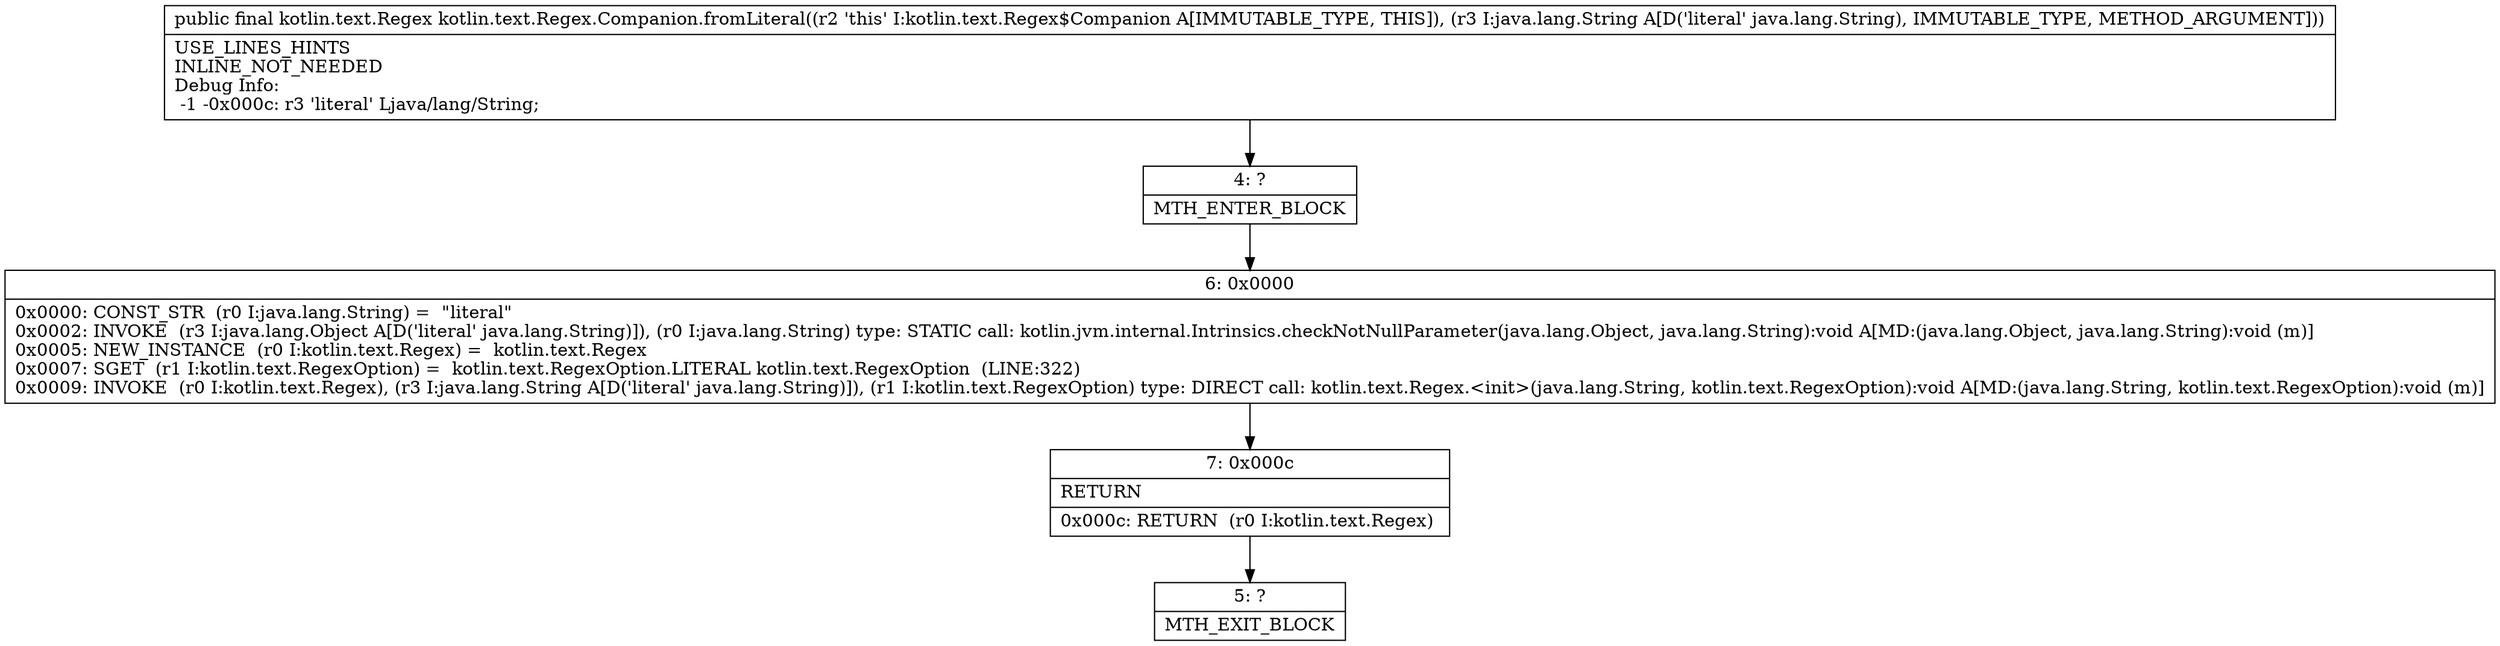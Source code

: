 digraph "CFG forkotlin.text.Regex.Companion.fromLiteral(Ljava\/lang\/String;)Lkotlin\/text\/Regex;" {
Node_4 [shape=record,label="{4\:\ ?|MTH_ENTER_BLOCK\l}"];
Node_6 [shape=record,label="{6\:\ 0x0000|0x0000: CONST_STR  (r0 I:java.lang.String) =  \"literal\" \l0x0002: INVOKE  (r3 I:java.lang.Object A[D('literal' java.lang.String)]), (r0 I:java.lang.String) type: STATIC call: kotlin.jvm.internal.Intrinsics.checkNotNullParameter(java.lang.Object, java.lang.String):void A[MD:(java.lang.Object, java.lang.String):void (m)]\l0x0005: NEW_INSTANCE  (r0 I:kotlin.text.Regex) =  kotlin.text.Regex \l0x0007: SGET  (r1 I:kotlin.text.RegexOption) =  kotlin.text.RegexOption.LITERAL kotlin.text.RegexOption  (LINE:322)\l0x0009: INVOKE  (r0 I:kotlin.text.Regex), (r3 I:java.lang.String A[D('literal' java.lang.String)]), (r1 I:kotlin.text.RegexOption) type: DIRECT call: kotlin.text.Regex.\<init\>(java.lang.String, kotlin.text.RegexOption):void A[MD:(java.lang.String, kotlin.text.RegexOption):void (m)]\l}"];
Node_7 [shape=record,label="{7\:\ 0x000c|RETURN\l|0x000c: RETURN  (r0 I:kotlin.text.Regex) \l}"];
Node_5 [shape=record,label="{5\:\ ?|MTH_EXIT_BLOCK\l}"];
MethodNode[shape=record,label="{public final kotlin.text.Regex kotlin.text.Regex.Companion.fromLiteral((r2 'this' I:kotlin.text.Regex$Companion A[IMMUTABLE_TYPE, THIS]), (r3 I:java.lang.String A[D('literal' java.lang.String), IMMUTABLE_TYPE, METHOD_ARGUMENT]))  | USE_LINES_HINTS\lINLINE_NOT_NEEDED\lDebug Info:\l  \-1 \-0x000c: r3 'literal' Ljava\/lang\/String;\l}"];
MethodNode -> Node_4;Node_4 -> Node_6;
Node_6 -> Node_7;
Node_7 -> Node_5;
}

